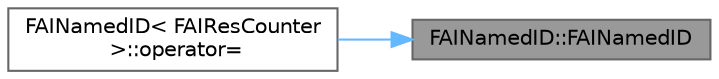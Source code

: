 digraph "FAINamedID::FAINamedID"
{
 // INTERACTIVE_SVG=YES
 // LATEX_PDF_SIZE
  bgcolor="transparent";
  edge [fontname=Helvetica,fontsize=10,labelfontname=Helvetica,labelfontsize=10];
  node [fontname=Helvetica,fontsize=10,shape=box,height=0.2,width=0.4];
  rankdir="RL";
  Node1 [id="Node000001",label="FAINamedID::FAINamedID",height=0.2,width=0.4,color="gray40", fillcolor="grey60", style="filled", fontcolor="black",tooltip=" "];
  Node1 -> Node2 [id="edge1_Node000001_Node000002",dir="back",color="steelblue1",style="solid",tooltip=" "];
  Node2 [id="Node000002",label="FAINamedID\< FAIResCounter\l \>::operator=",height=0.2,width=0.4,color="grey40", fillcolor="white", style="filled",URL="$d7/dd5/structFAINamedID.html#ac7ace3027f48f92bcf602e3d5da85be4",tooltip=" "];
}
